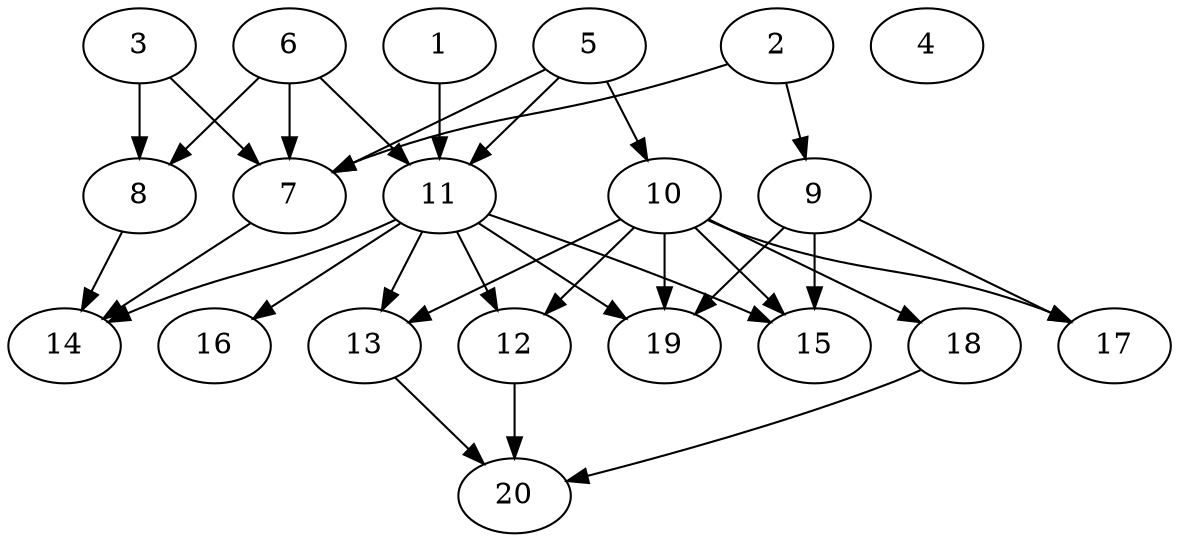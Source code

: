 // DAG automatically generated by daggen at Tue Jul 23 14:23:30 2019
// ./daggen --dot -n 20 --ccr 0.3 --fat 0.6 --regular 0.5 --density 0.6 --mindata 5242880 --maxdata 52428800 
digraph G {
  1 [size="74943147", alpha="0.15", expect_size="22482944"] 
  1 -> 11 [size ="22482944"]
  2 [size="44533760", alpha="0.15", expect_size="13360128"] 
  2 -> 7 [size ="13360128"]
  2 -> 9 [size ="13360128"]
  3 [size="56111787", alpha="0.13", expect_size="16833536"] 
  3 -> 7 [size ="16833536"]
  3 -> 8 [size ="16833536"]
  4 [size="51688107", alpha="0.15", expect_size="15506432"] 
  5 [size="157873493", alpha="0.17", expect_size="47362048"] 
  5 -> 7 [size ="47362048"]
  5 -> 10 [size ="47362048"]
  5 -> 11 [size ="47362048"]
  6 [size="69867520", alpha="0.04", expect_size="20960256"] 
  6 -> 7 [size ="20960256"]
  6 -> 8 [size ="20960256"]
  6 -> 11 [size ="20960256"]
  7 [size="57036800", alpha="0.01", expect_size="17111040"] 
  7 -> 14 [size ="17111040"]
  8 [size="60774400", alpha="0.09", expect_size="18232320"] 
  8 -> 14 [size ="18232320"]
  9 [size="38031360", alpha="0.08", expect_size="11409408"] 
  9 -> 15 [size ="11409408"]
  9 -> 17 [size ="11409408"]
  9 -> 19 [size ="11409408"]
  10 [size="130187947", alpha="0.08", expect_size="39056384"] 
  10 -> 12 [size ="39056384"]
  10 -> 13 [size ="39056384"]
  10 -> 15 [size ="39056384"]
  10 -> 17 [size ="39056384"]
  10 -> 18 [size ="39056384"]
  10 -> 19 [size ="39056384"]
  11 [size="99700053", alpha="0.00", expect_size="29910016"] 
  11 -> 12 [size ="29910016"]
  11 -> 13 [size ="29910016"]
  11 -> 14 [size ="29910016"]
  11 -> 15 [size ="29910016"]
  11 -> 16 [size ="29910016"]
  11 -> 19 [size ="29910016"]
  12 [size="61924693", alpha="0.06", expect_size="18577408"] 
  12 -> 20 [size ="18577408"]
  13 [size="26354347", alpha="0.12", expect_size="7906304"] 
  13 -> 20 [size ="7906304"]
  14 [size="127160320", alpha="0.06", expect_size="38148096"] 
  15 [size="90190507", alpha="0.17", expect_size="27057152"] 
  16 [size="65846613", alpha="0.07", expect_size="19753984"] 
  17 [size="95235413", alpha="0.17", expect_size="28570624"] 
  18 [size="100556800", alpha="0.14", expect_size="30167040"] 
  18 -> 20 [size ="30167040"]
  19 [size="174673920", alpha="0.01", expect_size="52402176"] 
  20 [size="83872427", alpha="0.15", expect_size="25161728"] 
}
